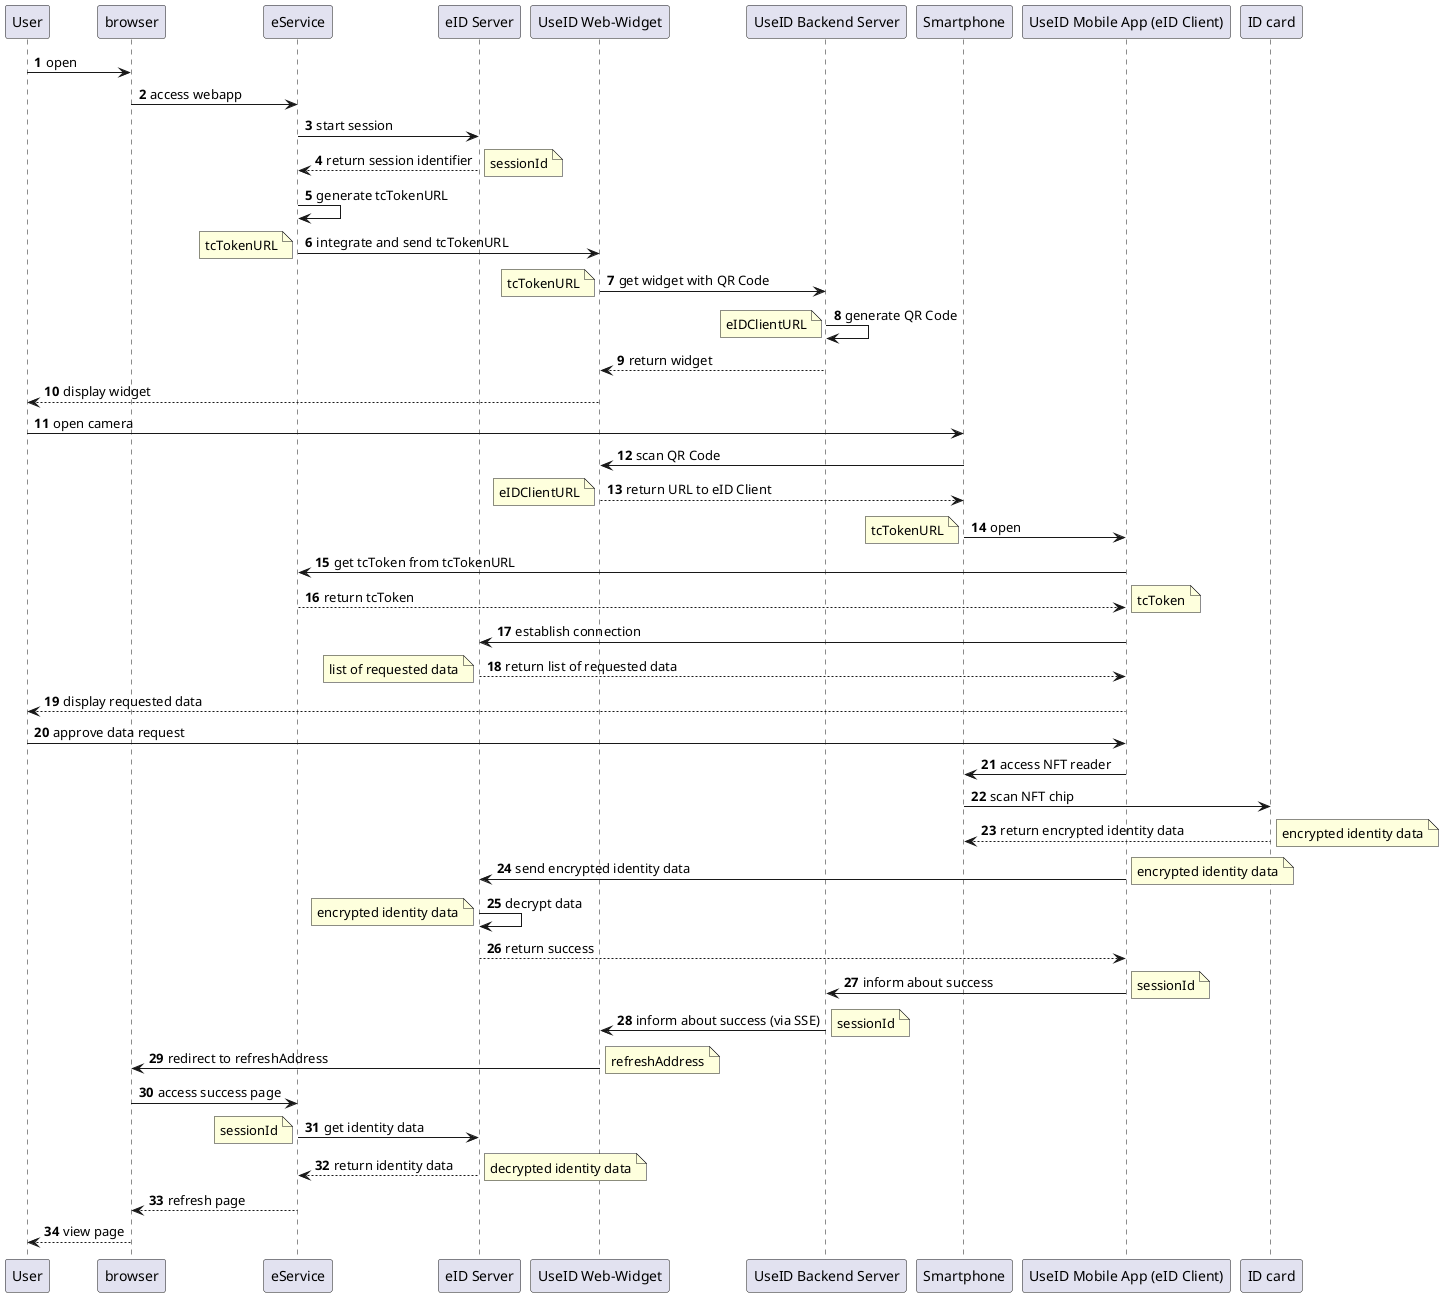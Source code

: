 @startuml
'https://plantuml.com/sequence-diagram

autonumber

user as "User" ->browser: open
browser as "Browser" -> eService: access webapp
eService -> server as "eID Server": start session
eService <-- server: return session identifier
note right: sessionId
eService -> eService: generate tcTokenURL
eService -> widget as "UseID Web-Widget": integrate and send tcTokenURL
note left: tcTokenURL
widget -> backend as "UseID Backend Server": get widget with QR Code
note left: tcTokenURL
backend -> backend: generate QR Code
note left: eIDClientURL
widget <-- backend: return widget
user <-- widget: display widget
user -> smartphone as "Smartphone": open camera
smartphone -> widget: scan QR Code
smartphone <-- widget: return URL to eID Client
note left: eIDClientURL
smartphone -> app as "UseID Mobile App (eID Client)": open
note left: tcTokenURL
app -> eService: get tcToken from tcTokenURL
app <-- eService: return tcToken
note right: tcToken
app -> server: establish connection
app <-- server: return list of requested data
note left: list of requested data
user <-- app: display requested data
user -> app: approve data request
app -> smartphone: access NFT reader
smartphone -> id as "ID card": scan NFT chip
smartphone <-- id: return encrypted identity data
note right: encrypted identity data
app -> server: send encrypted identity data
note right: encrypted identity data
server -> server: decrypt data
note left: encrypted identity data
app <-- server: return success
app -> backend: inform about success
note right: sessionId
backend -> widget: inform about success (via SSE)
note right: sessionId
widget -> browser: redirect to refreshAddress
note right: refreshAddress
browser -> eService: access success page
eService -> server: get identity data
note left: sessionId
eService <-- server: return identity data
note right: decrypted identity data
eService --> browser: refresh page
browser --> user: view page

@enduml